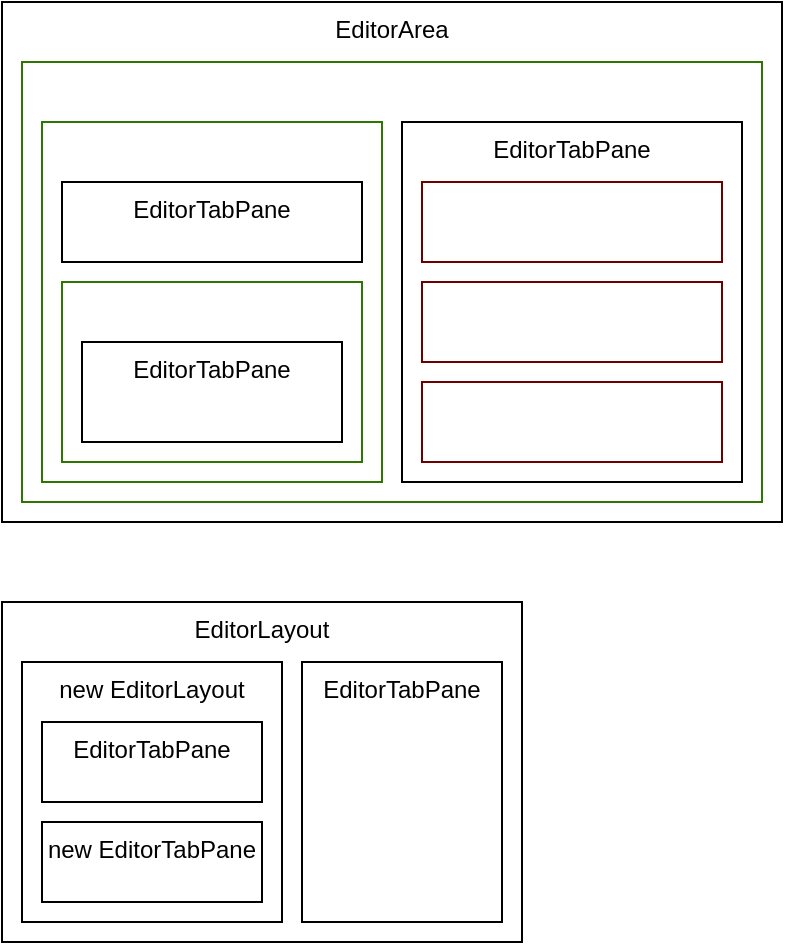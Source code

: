 <mxfile version="21.2.1" type="device">
  <diagram id="5YhRJk0eXXo_vuRnDbTc" name="第 1 页">
    <mxGraphModel dx="623" dy="527" grid="1" gridSize="10" guides="1" tooltips="1" connect="1" arrows="1" fold="1" page="1" pageScale="1" pageWidth="827" pageHeight="1169" math="0" shadow="0">
      <root>
        <mxCell id="0" />
        <mxCell id="1" parent="0" />
        <mxCell id="QWcNgEigfd-c2Mw77I-a-15" value="EditorLayout&lt;br&gt;" style="rounded=0;whiteSpace=wrap;html=1;align=center;verticalAlign=top;" parent="1" vertex="1">
          <mxGeometry x="240" y="720" width="260" height="170" as="geometry" />
        </mxCell>
        <mxCell id="QWcNgEigfd-c2Mw77I-a-1" value="EditorArea&lt;br&gt;" style="rounded=0;whiteSpace=wrap;html=1;align=center;verticalAlign=top;" parent="1" vertex="1">
          <mxGeometry x="240" y="420" width="390" height="260" as="geometry" />
        </mxCell>
        <mxCell id="QWcNgEigfd-c2Mw77I-a-2" value="EditorLayout&lt;br&gt;" style="rounded=0;whiteSpace=wrap;html=1;align=center;verticalAlign=top;fillColor=none;strokeColor=#2D7600;fontColor=#ffffff;" parent="1" vertex="1">
          <mxGeometry x="250" y="450" width="370" height="220" as="geometry" />
        </mxCell>
        <mxCell id="QWcNgEigfd-c2Mw77I-a-4" value="EditorLayout&lt;br&gt;" style="rounded=0;whiteSpace=wrap;html=1;align=center;verticalAlign=top;fillColor=none;fontColor=#ffffff;strokeColor=#2D7600;" parent="1" vertex="1">
          <mxGeometry x="260" y="480" width="170" height="180" as="geometry" />
        </mxCell>
        <mxCell id="QWcNgEigfd-c2Mw77I-a-9" value="EditorTabPane" style="rounded=0;whiteSpace=wrap;html=1;align=center;verticalAlign=top;" parent="1" vertex="1">
          <mxGeometry x="270" y="510" width="150" height="40" as="geometry" />
        </mxCell>
        <mxCell id="QWcNgEigfd-c2Mw77I-a-10" value="EditorLayout&lt;br&gt;" style="rounded=0;whiteSpace=wrap;html=1;align=center;verticalAlign=top;fillColor=none;fontColor=#ffffff;strokeColor=#2D7600;" parent="1" vertex="1">
          <mxGeometry x="270" y="560" width="150" height="90" as="geometry" />
        </mxCell>
        <mxCell id="QWcNgEigfd-c2Mw77I-a-12" value="new EditorLayout" style="rounded=0;whiteSpace=wrap;html=1;align=center;verticalAlign=top;" parent="1" vertex="1">
          <mxGeometry x="250" y="750" width="130" height="130" as="geometry" />
        </mxCell>
        <mxCell id="QWcNgEigfd-c2Mw77I-a-13" value="EditorTabPane" style="rounded=0;whiteSpace=wrap;html=1;align=center;verticalAlign=top;" parent="1" vertex="1">
          <mxGeometry x="260" y="780" width="110" height="40" as="geometry" />
        </mxCell>
        <mxCell id="QWcNgEigfd-c2Mw77I-a-14" value="new EditorTabPane" style="rounded=0;whiteSpace=wrap;html=1;align=center;verticalAlign=top;" parent="1" vertex="1">
          <mxGeometry x="260" y="830" width="110" height="40" as="geometry" />
        </mxCell>
        <mxCell id="QWcNgEigfd-c2Mw77I-a-16" value="EditorTabPane" style="rounded=0;whiteSpace=wrap;html=1;align=center;verticalAlign=top;" parent="1" vertex="1">
          <mxGeometry x="390" y="750" width="100" height="130" as="geometry" />
        </mxCell>
        <mxCell id="o41DHxtEnveocu8xdy-4-5" value="EditorTabPane" style="rounded=0;whiteSpace=wrap;html=1;align=center;verticalAlign=top;" vertex="1" parent="1">
          <mxGeometry x="280" y="590" width="130" height="50" as="geometry" />
        </mxCell>
        <mxCell id="o41DHxtEnveocu8xdy-4-7" value="EditorTabPane" style="rounded=0;whiteSpace=wrap;html=1;align=center;verticalAlign=top;" vertex="1" parent="1">
          <mxGeometry x="440" y="480" width="170" height="180" as="geometry" />
        </mxCell>
        <mxCell id="o41DHxtEnveocu8xdy-4-8" value="editor" style="rounded=0;whiteSpace=wrap;html=1;align=center;verticalAlign=top;fillColor=none;fontColor=#ffffff;strokeColor=#6F0000;" vertex="1" parent="1">
          <mxGeometry x="450" y="510" width="150" height="40" as="geometry" />
        </mxCell>
        <mxCell id="o41DHxtEnveocu8xdy-4-9" value="editor" style="rounded=0;whiteSpace=wrap;html=1;align=center;verticalAlign=top;fillColor=none;fontColor=#ffffff;strokeColor=#6F0000;" vertex="1" parent="1">
          <mxGeometry x="450" y="560" width="150" height="40" as="geometry" />
        </mxCell>
        <mxCell id="o41DHxtEnveocu8xdy-4-10" value="editor" style="rounded=0;whiteSpace=wrap;html=1;align=center;verticalAlign=top;fillColor=none;fontColor=#ffffff;strokeColor=#6F0000;" vertex="1" parent="1">
          <mxGeometry x="450" y="610" width="150" height="40" as="geometry" />
        </mxCell>
      </root>
    </mxGraphModel>
  </diagram>
</mxfile>
